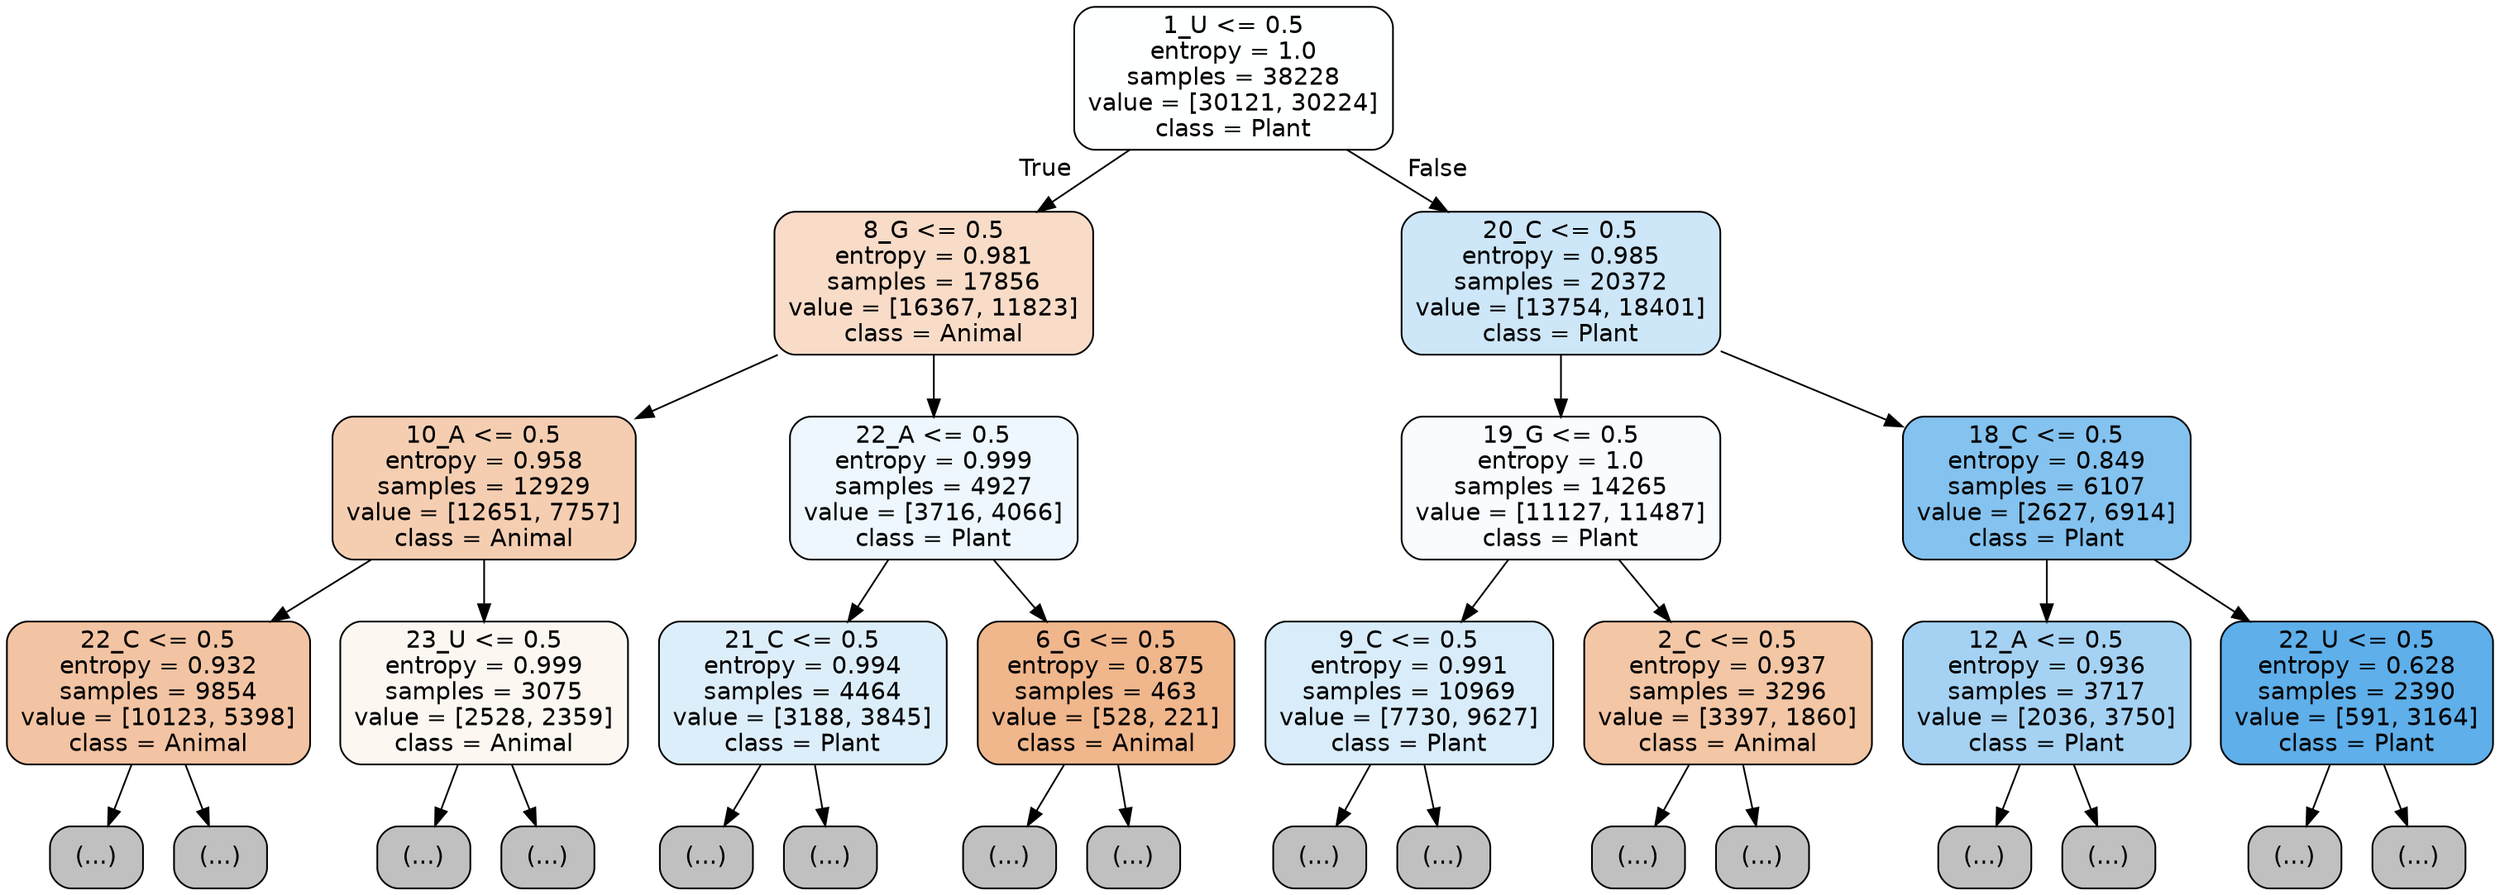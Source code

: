 digraph Tree {
node [shape=box, style="filled, rounded", color="black", fontname="helvetica"] ;
edge [fontname="helvetica"] ;
0 [label="1_U <= 0.5\nentropy = 1.0\nsamples = 38228\nvalue = [30121, 30224]\nclass = Plant", fillcolor="#feffff"] ;
1 [label="8_G <= 0.5\nentropy = 0.981\nsamples = 17856\nvalue = [16367, 11823]\nclass = Animal", fillcolor="#f8dcc8"] ;
0 -> 1 [labeldistance=2.5, labelangle=45, headlabel="True"] ;
2 [label="10_A <= 0.5\nentropy = 0.958\nsamples = 12929\nvalue = [12651, 7757]\nclass = Animal", fillcolor="#f5ceb2"] ;
1 -> 2 ;
3 [label="22_C <= 0.5\nentropy = 0.932\nsamples = 9854\nvalue = [10123, 5398]\nclass = Animal", fillcolor="#f3c4a3"] ;
2 -> 3 ;
4 [label="(...)", fillcolor="#C0C0C0"] ;
3 -> 4 ;
4887 [label="(...)", fillcolor="#C0C0C0"] ;
3 -> 4887 ;
5424 [label="23_U <= 0.5\nentropy = 0.999\nsamples = 3075\nvalue = [2528, 2359]\nclass = Animal", fillcolor="#fdf7f2"] ;
2 -> 5424 ;
5425 [label="(...)", fillcolor="#C0C0C0"] ;
5424 -> 5425 ;
6950 [label="(...)", fillcolor="#C0C0C0"] ;
5424 -> 6950 ;
6999 [label="22_A <= 0.5\nentropy = 0.999\nsamples = 4927\nvalue = [3716, 4066]\nclass = Plant", fillcolor="#eef7fd"] ;
1 -> 6999 ;
7000 [label="21_C <= 0.5\nentropy = 0.994\nsamples = 4464\nvalue = [3188, 3845]\nclass = Plant", fillcolor="#ddeefb"] ;
6999 -> 7000 ;
7001 [label="(...)", fillcolor="#C0C0C0"] ;
7000 -> 7001 ;
8758 [label="(...)", fillcolor="#C0C0C0"] ;
7000 -> 8758 ;
9183 [label="6_G <= 0.5\nentropy = 0.875\nsamples = 463\nvalue = [528, 221]\nclass = Animal", fillcolor="#f0b68c"] ;
6999 -> 9183 ;
9184 [label="(...)", fillcolor="#C0C0C0"] ;
9183 -> 9184 ;
9359 [label="(...)", fillcolor="#C0C0C0"] ;
9183 -> 9359 ;
9440 [label="20_C <= 0.5\nentropy = 0.985\nsamples = 20372\nvalue = [13754, 18401]\nclass = Plant", fillcolor="#cde6f8"] ;
0 -> 9440 [labeldistance=2.5, labelangle=-45, headlabel="False"] ;
9441 [label="19_G <= 0.5\nentropy = 1.0\nsamples = 14265\nvalue = [11127, 11487]\nclass = Plant", fillcolor="#f9fcfe"] ;
9440 -> 9441 ;
9442 [label="9_C <= 0.5\nentropy = 0.991\nsamples = 10969\nvalue = [7730, 9627]\nclass = Plant", fillcolor="#d8ecfa"] ;
9441 -> 9442 ;
9443 [label="(...)", fillcolor="#C0C0C0"] ;
9442 -> 9443 ;
12780 [label="(...)", fillcolor="#C0C0C0"] ;
9442 -> 12780 ;
13585 [label="2_C <= 0.5\nentropy = 0.937\nsamples = 3296\nvalue = [3397, 1860]\nclass = Animal", fillcolor="#f3c6a5"] ;
9441 -> 13585 ;
13586 [label="(...)", fillcolor="#C0C0C0"] ;
13585 -> 13586 ;
14763 [label="(...)", fillcolor="#C0C0C0"] ;
13585 -> 14763 ;
15070 [label="18_C <= 0.5\nentropy = 0.849\nsamples = 6107\nvalue = [2627, 6914]\nclass = Plant", fillcolor="#84c2ef"] ;
9440 -> 15070 ;
15071 [label="12_A <= 0.5\nentropy = 0.936\nsamples = 3717\nvalue = [2036, 3750]\nclass = Plant", fillcolor="#a5d2f3"] ;
15070 -> 15071 ;
15072 [label="(...)", fillcolor="#C0C0C0"] ;
15071 -> 15072 ;
16173 [label="(...)", fillcolor="#C0C0C0"] ;
15071 -> 16173 ;
16558 [label="22_U <= 0.5\nentropy = 0.628\nsamples = 2390\nvalue = [591, 3164]\nclass = Plant", fillcolor="#5eafea"] ;
15070 -> 16558 ;
16559 [label="(...)", fillcolor="#C0C0C0"] ;
16558 -> 16559 ;
16878 [label="(...)", fillcolor="#C0C0C0"] ;
16558 -> 16878 ;
}